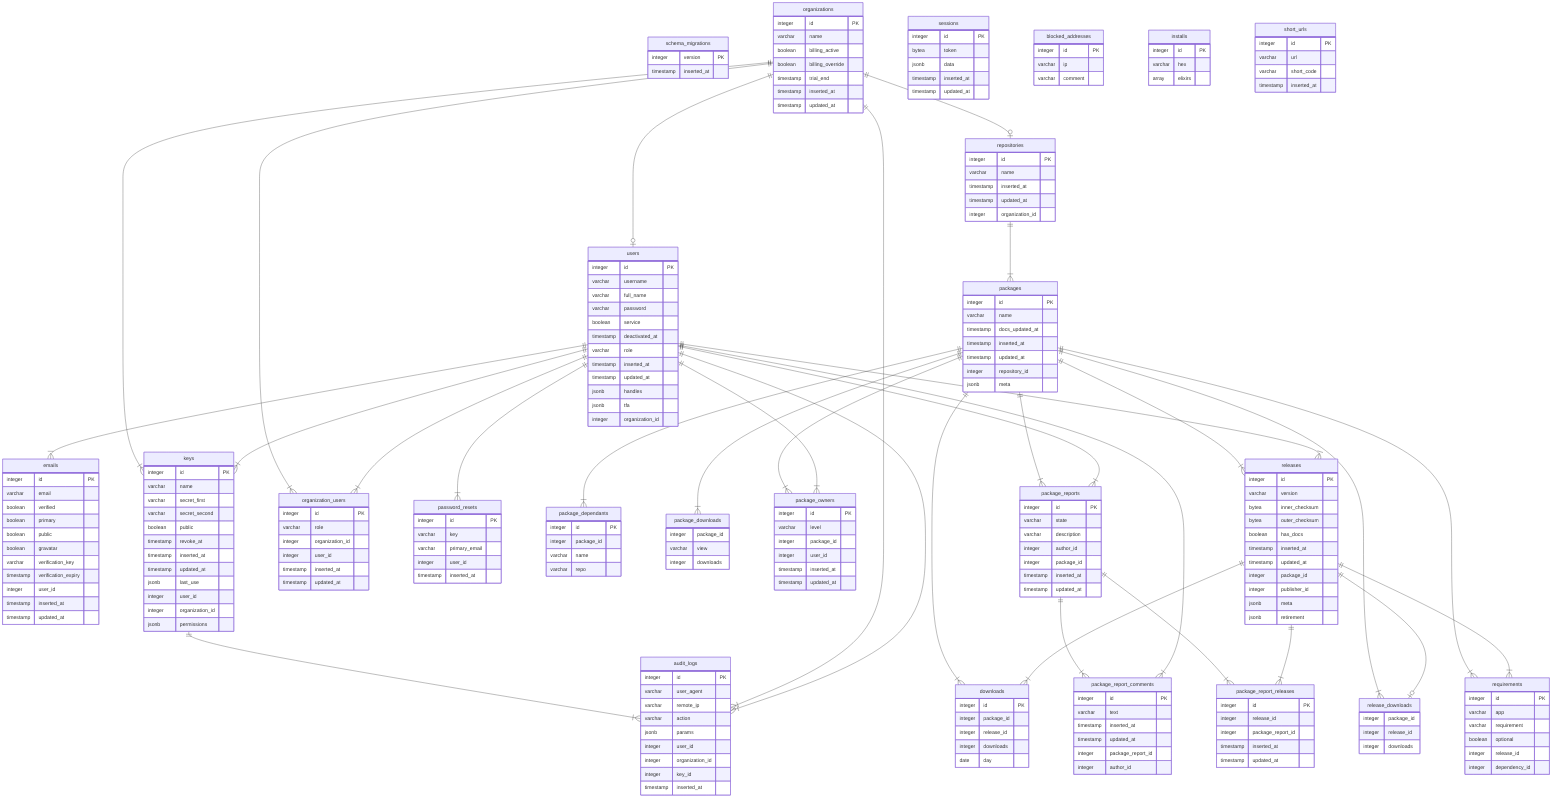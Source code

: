 erDiagram
  schema_migrations {
    integer version PK
    timestamp inserted_at
  }
  audit_logs {
    integer id PK
    varchar user_agent
    varchar remote_ip
    varchar action
    jsonb params
    integer user_id
    integer organization_id
    integer key_id
    timestamp inserted_at
  }
  emails {
    integer id PK
    varchar email
    boolean verified
    boolean primary
    boolean public
    boolean gravatar
    varchar verification_key
    timestamp verification_expiry
    integer user_id
    timestamp inserted_at
    timestamp updated_at
  }
  keys {
    integer id PK
    varchar name
    varchar secret_first
    varchar secret_second
    boolean public
    timestamp revoke_at
    timestamp inserted_at
    timestamp updated_at
    jsonb last_use
    integer user_id
    integer organization_id
    jsonb permissions
  }
  organizations {
    integer id PK
    varchar name
    boolean billing_active
    boolean billing_override
    timestamp trial_end
    timestamp inserted_at
    timestamp updated_at
  }
  organization_users {
    integer id PK
    varchar role
    integer organization_id
    integer user_id
    timestamp inserted_at
    timestamp updated_at
  }
  password_resets {
    integer id PK
    varchar key
    varchar primary_email
    integer user_id
    timestamp inserted_at
  }
  sessions {
    integer id PK
    bytea token
    jsonb data
    timestamp inserted_at
    timestamp updated_at
  }
  users {
    integer id PK
    varchar username
    varchar full_name
    varchar password
    boolean service
    timestamp deactivated_at
    varchar role
    timestamp inserted_at
    timestamp updated_at
    jsonb handles
    jsonb tfa
    integer organization_id
  }
  blocked_addresses {
    integer id PK
    varchar ip
    varchar comment
  }
  downloads {
    integer id PK
    integer package_id
    integer release_id
    integer downloads
    date day
  }
  installs {
    integer id PK
    varchar hex
    array elixirs
  }
  packages {
    integer id PK
    varchar name
    timestamp docs_updated_at
    timestamp inserted_at
    timestamp updated_at
    integer repository_id
    jsonb meta
  }
  package_dependants {
    integer id PK
    integer package_id
    varchar name
    varchar repo
  }
  package_downloads {
    integer package_id
    varchar view
    integer downloads
  }
  package_owners {
    integer id PK
    varchar level
    integer package_id
    integer user_id
    timestamp inserted_at
    timestamp updated_at
  }
  package_reports {
    integer id PK
    varchar state
    varchar description
    integer author_id
    integer package_id
    timestamp inserted_at
    timestamp updated_at
  }
  package_report_comments {
    integer id PK
    varchar text
    timestamp inserted_at
    timestamp updated_at
    integer package_report_id
    integer author_id
  }
  package_report_releases {
    integer id PK
    integer release_id
    integer package_report_id
    timestamp inserted_at
    timestamp updated_at
  }
  releases {
    integer id PK
    varchar version
    bytea inner_checksum
    bytea outer_checksum
    boolean has_docs
    timestamp inserted_at
    timestamp updated_at
    integer package_id
    integer publisher_id
    jsonb meta
    jsonb retirement
  }
  release_downloads {
    integer package_id
    integer release_id
    integer downloads
  }
  repositories {
    integer id PK
    varchar name
    timestamp inserted_at
    timestamp updated_at
    integer organization_id
  }
  requirements {
    integer id PK
    varchar app
    varchar requirement
    boolean optional
    integer release_id
    integer dependency_id
  }
  short_urls {
    integer id PK
    varchar url
    varchar short_code
    timestamp inserted_at
  }
  keys ||--|{ audit_logs : ""
  organizations ||--|{ audit_logs : ""
  organizations ||--|{ keys : ""
  organizations ||--|{ organization_users : ""
  organizations ||--o| repositories : ""
  organizations ||--o| users : ""
  package_reports ||--|{ package_report_comments : ""
  package_reports ||--|{ package_report_releases : ""
  packages ||--|{ downloads : ""
  packages ||--|{ package_dependants : ""
  packages ||--|{ package_downloads : ""
  packages ||--|{ package_owners : ""
  packages ||--|{ package_reports : ""
  packages ||--|{ release_downloads : ""
  packages ||--|{ releases : ""
  packages ||--|{ requirements : ""
  releases ||--|{ downloads : ""
  releases ||--|{ package_report_releases : ""
  releases ||--o| release_downloads : ""
  releases ||--|{ requirements : ""
  repositories ||--|{ packages : ""
  users ||--|{ audit_logs : ""
  users ||--|{ emails : ""
  users ||--|{ keys : ""
  users ||--|{ organization_users : ""
  users ||--|{ package_owners : ""
  users ||--|{ package_report_comments : ""
  users ||--|{ package_reports : ""
  users ||--|{ password_resets : ""
  users ||--|{ releases : ""